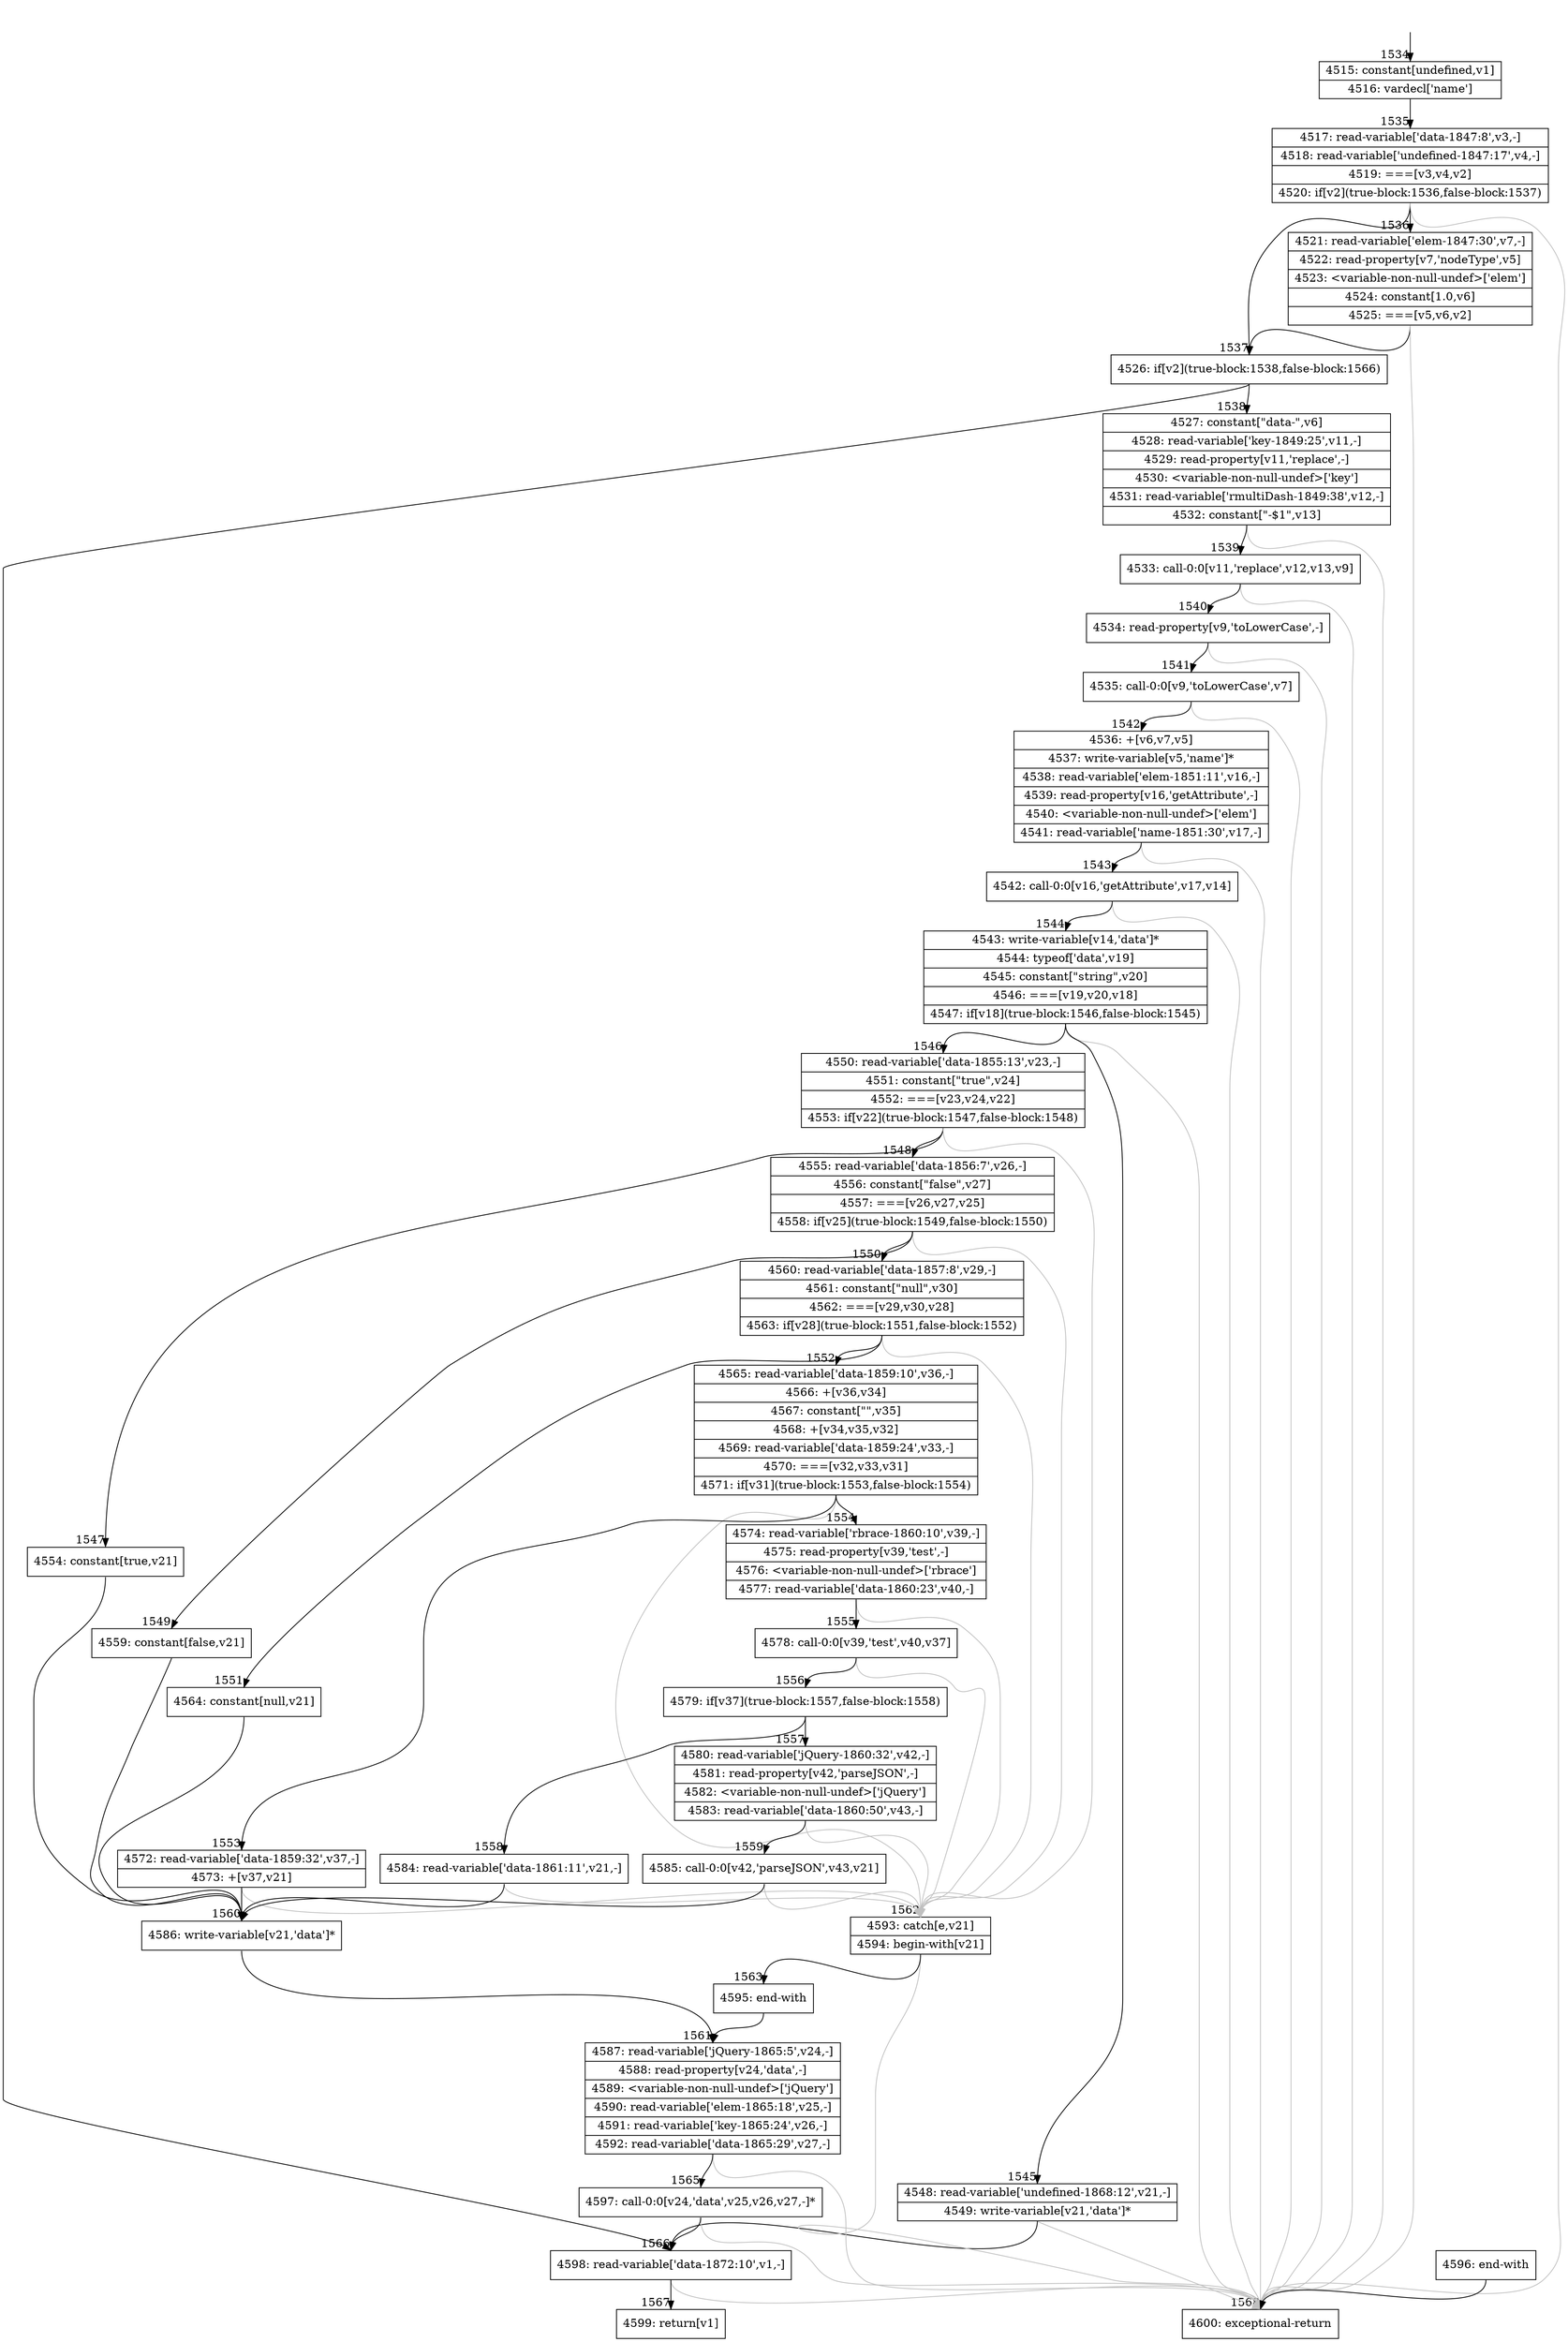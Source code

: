 digraph {
rankdir="TD"
BB_entry106[shape=none,label=""];
BB_entry106 -> BB1534 [tailport=s, headport=n, headlabel="    1534"]
BB1534 [shape=record label="{4515: constant[undefined,v1]|4516: vardecl['name']}" ] 
BB1534 -> BB1535 [tailport=s, headport=n, headlabel="      1535"]
BB1535 [shape=record label="{4517: read-variable['data-1847:8',v3,-]|4518: read-variable['undefined-1847:17',v4,-]|4519: ===[v3,v4,v2]|4520: if[v2](true-block:1536,false-block:1537)}" ] 
BB1535 -> BB1537 [tailport=s, headport=n, headlabel="      1537"]
BB1535 -> BB1536 [tailport=s, headport=n, headlabel="      1536"]
BB1535 -> BB1568 [tailport=s, headport=n, color=gray, headlabel="      1568"]
BB1536 [shape=record label="{4521: read-variable['elem-1847:30',v7,-]|4522: read-property[v7,'nodeType',v5]|4523: \<variable-non-null-undef\>['elem']|4524: constant[1.0,v6]|4525: ===[v5,v6,v2]}" ] 
BB1536 -> BB1537 [tailport=s, headport=n]
BB1536 -> BB1568 [tailport=s, headport=n, color=gray]
BB1537 [shape=record label="{4526: if[v2](true-block:1538,false-block:1566)}" ] 
BB1537 -> BB1538 [tailport=s, headport=n, headlabel="      1538"]
BB1537 -> BB1566 [tailport=s, headport=n, headlabel="      1566"]
BB1538 [shape=record label="{4527: constant[\"data-\",v6]|4528: read-variable['key-1849:25',v11,-]|4529: read-property[v11,'replace',-]|4530: \<variable-non-null-undef\>['key']|4531: read-variable['rmultiDash-1849:38',v12,-]|4532: constant[\"-$1\",v13]}" ] 
BB1538 -> BB1539 [tailport=s, headport=n, headlabel="      1539"]
BB1538 -> BB1568 [tailport=s, headport=n, color=gray]
BB1539 [shape=record label="{4533: call-0:0[v11,'replace',v12,v13,v9]}" ] 
BB1539 -> BB1540 [tailport=s, headport=n, headlabel="      1540"]
BB1539 -> BB1568 [tailport=s, headport=n, color=gray]
BB1540 [shape=record label="{4534: read-property[v9,'toLowerCase',-]}" ] 
BB1540 -> BB1541 [tailport=s, headport=n, headlabel="      1541"]
BB1540 -> BB1568 [tailport=s, headport=n, color=gray]
BB1541 [shape=record label="{4535: call-0:0[v9,'toLowerCase',v7]}" ] 
BB1541 -> BB1542 [tailport=s, headport=n, headlabel="      1542"]
BB1541 -> BB1568 [tailport=s, headport=n, color=gray]
BB1542 [shape=record label="{4536: +[v6,v7,v5]|4537: write-variable[v5,'name']*|4538: read-variable['elem-1851:11',v16,-]|4539: read-property[v16,'getAttribute',-]|4540: \<variable-non-null-undef\>['elem']|4541: read-variable['name-1851:30',v17,-]}" ] 
BB1542 -> BB1543 [tailport=s, headport=n, headlabel="      1543"]
BB1542 -> BB1568 [tailport=s, headport=n, color=gray]
BB1543 [shape=record label="{4542: call-0:0[v16,'getAttribute',v17,v14]}" ] 
BB1543 -> BB1544 [tailport=s, headport=n, headlabel="      1544"]
BB1543 -> BB1568 [tailport=s, headport=n, color=gray]
BB1544 [shape=record label="{4543: write-variable[v14,'data']*|4544: typeof['data',v19]|4545: constant[\"string\",v20]|4546: ===[v19,v20,v18]|4547: if[v18](true-block:1546,false-block:1545)}" ] 
BB1544 -> BB1546 [tailport=s, headport=n, headlabel="      1546"]
BB1544 -> BB1545 [tailport=s, headport=n, headlabel="      1545"]
BB1544 -> BB1568 [tailport=s, headport=n, color=gray]
BB1545 [shape=record label="{4548: read-variable['undefined-1868:12',v21,-]|4549: write-variable[v21,'data']*}" ] 
BB1545 -> BB1566 [tailport=s, headport=n]
BB1545 -> BB1568 [tailport=s, headport=n, color=gray]
BB1546 [shape=record label="{4550: read-variable['data-1855:13',v23,-]|4551: constant[\"true\",v24]|4552: ===[v23,v24,v22]|4553: if[v22](true-block:1547,false-block:1548)}" ] 
BB1546 -> BB1547 [tailport=s, headport=n, headlabel="      1547"]
BB1546 -> BB1548 [tailport=s, headport=n, headlabel="      1548"]
BB1546 -> BB1562 [tailport=s, headport=n, color=gray, headlabel="      1562"]
BB1547 [shape=record label="{4554: constant[true,v21]}" ] 
BB1547 -> BB1560 [tailport=s, headport=n, headlabel="      1560"]
BB1548 [shape=record label="{4555: read-variable['data-1856:7',v26,-]|4556: constant[\"false\",v27]|4557: ===[v26,v27,v25]|4558: if[v25](true-block:1549,false-block:1550)}" ] 
BB1548 -> BB1549 [tailport=s, headport=n, headlabel="      1549"]
BB1548 -> BB1550 [tailport=s, headport=n, headlabel="      1550"]
BB1548 -> BB1562 [tailport=s, headport=n, color=gray]
BB1549 [shape=record label="{4559: constant[false,v21]}" ] 
BB1549 -> BB1560 [tailport=s, headport=n]
BB1550 [shape=record label="{4560: read-variable['data-1857:8',v29,-]|4561: constant[\"null\",v30]|4562: ===[v29,v30,v28]|4563: if[v28](true-block:1551,false-block:1552)}" ] 
BB1550 -> BB1551 [tailport=s, headport=n, headlabel="      1551"]
BB1550 -> BB1552 [tailport=s, headport=n, headlabel="      1552"]
BB1550 -> BB1562 [tailport=s, headport=n, color=gray]
BB1551 [shape=record label="{4564: constant[null,v21]}" ] 
BB1551 -> BB1560 [tailport=s, headport=n]
BB1552 [shape=record label="{4565: read-variable['data-1859:10',v36,-]|4566: +[v36,v34]|4567: constant[\"\",v35]|4568: +[v34,v35,v32]|4569: read-variable['data-1859:24',v33,-]|4570: ===[v32,v33,v31]|4571: if[v31](true-block:1553,false-block:1554)}" ] 
BB1552 -> BB1553 [tailport=s, headport=n, headlabel="      1553"]
BB1552 -> BB1554 [tailport=s, headport=n, headlabel="      1554"]
BB1552 -> BB1562 [tailport=s, headport=n, color=gray]
BB1553 [shape=record label="{4572: read-variable['data-1859:32',v37,-]|4573: +[v37,v21]}" ] 
BB1553 -> BB1560 [tailport=s, headport=n]
BB1553 -> BB1562 [tailport=s, headport=n, color=gray]
BB1554 [shape=record label="{4574: read-variable['rbrace-1860:10',v39,-]|4575: read-property[v39,'test',-]|4576: \<variable-non-null-undef\>['rbrace']|4577: read-variable['data-1860:23',v40,-]}" ] 
BB1554 -> BB1555 [tailport=s, headport=n, headlabel="      1555"]
BB1554 -> BB1562 [tailport=s, headport=n, color=gray]
BB1555 [shape=record label="{4578: call-0:0[v39,'test',v40,v37]}" ] 
BB1555 -> BB1556 [tailport=s, headport=n, headlabel="      1556"]
BB1555 -> BB1562 [tailport=s, headport=n, color=gray]
BB1556 [shape=record label="{4579: if[v37](true-block:1557,false-block:1558)}" ] 
BB1556 -> BB1557 [tailport=s, headport=n, headlabel="      1557"]
BB1556 -> BB1558 [tailport=s, headport=n, headlabel="      1558"]
BB1557 [shape=record label="{4580: read-variable['jQuery-1860:32',v42,-]|4581: read-property[v42,'parseJSON',-]|4582: \<variable-non-null-undef\>['jQuery']|4583: read-variable['data-1860:50',v43,-]}" ] 
BB1557 -> BB1559 [tailport=s, headport=n, headlabel="      1559"]
BB1557 -> BB1562 [tailport=s, headport=n, color=gray]
BB1558 [shape=record label="{4584: read-variable['data-1861:11',v21,-]}" ] 
BB1558 -> BB1560 [tailport=s, headport=n]
BB1558 -> BB1562 [tailport=s, headport=n, color=gray]
BB1559 [shape=record label="{4585: call-0:0[v42,'parseJSON',v43,v21]}" ] 
BB1559 -> BB1560 [tailport=s, headport=n]
BB1559 -> BB1562 [tailport=s, headport=n, color=gray]
BB1560 [shape=record label="{4586: write-variable[v21,'data']*}" ] 
BB1560 -> BB1561 [tailport=s, headport=n, headlabel="      1561"]
BB1561 [shape=record label="{4587: read-variable['jQuery-1865:5',v24,-]|4588: read-property[v24,'data',-]|4589: \<variable-non-null-undef\>['jQuery']|4590: read-variable['elem-1865:18',v25,-]|4591: read-variable['key-1865:24',v26,-]|4592: read-variable['data-1865:29',v27,-]}" ] 
BB1561 -> BB1565 [tailport=s, headport=n, headlabel="      1565"]
BB1561 -> BB1568 [tailport=s, headport=n, color=gray]
BB1562 [shape=record label="{4593: catch[e,v21]|4594: begin-with[v21]}" ] 
BB1562 -> BB1563 [tailport=s, headport=n, headlabel="      1563"]
BB1562 -> BB1568 [tailport=s, headport=n, color=gray]
BB1563 [shape=record label="{4595: end-with}" ] 
BB1563 -> BB1561 [tailport=s, headport=n]
BB1564 [shape=record label="{4596: end-with}" ] 
BB1564 -> BB1568 [tailport=s, headport=n]
BB1565 [shape=record label="{4597: call-0:0[v24,'data',v25,v26,v27,-]*}" ] 
BB1565 -> BB1566 [tailport=s, headport=n]
BB1565 -> BB1568 [tailport=s, headport=n, color=gray]
BB1566 [shape=record label="{4598: read-variable['data-1872:10',v1,-]}" ] 
BB1566 -> BB1567 [tailport=s, headport=n, headlabel="      1567"]
BB1566 -> BB1568 [tailport=s, headport=n, color=gray]
BB1567 [shape=record label="{4599: return[v1]}" ] 
BB1568 [shape=record label="{4600: exceptional-return}" ] 
}

